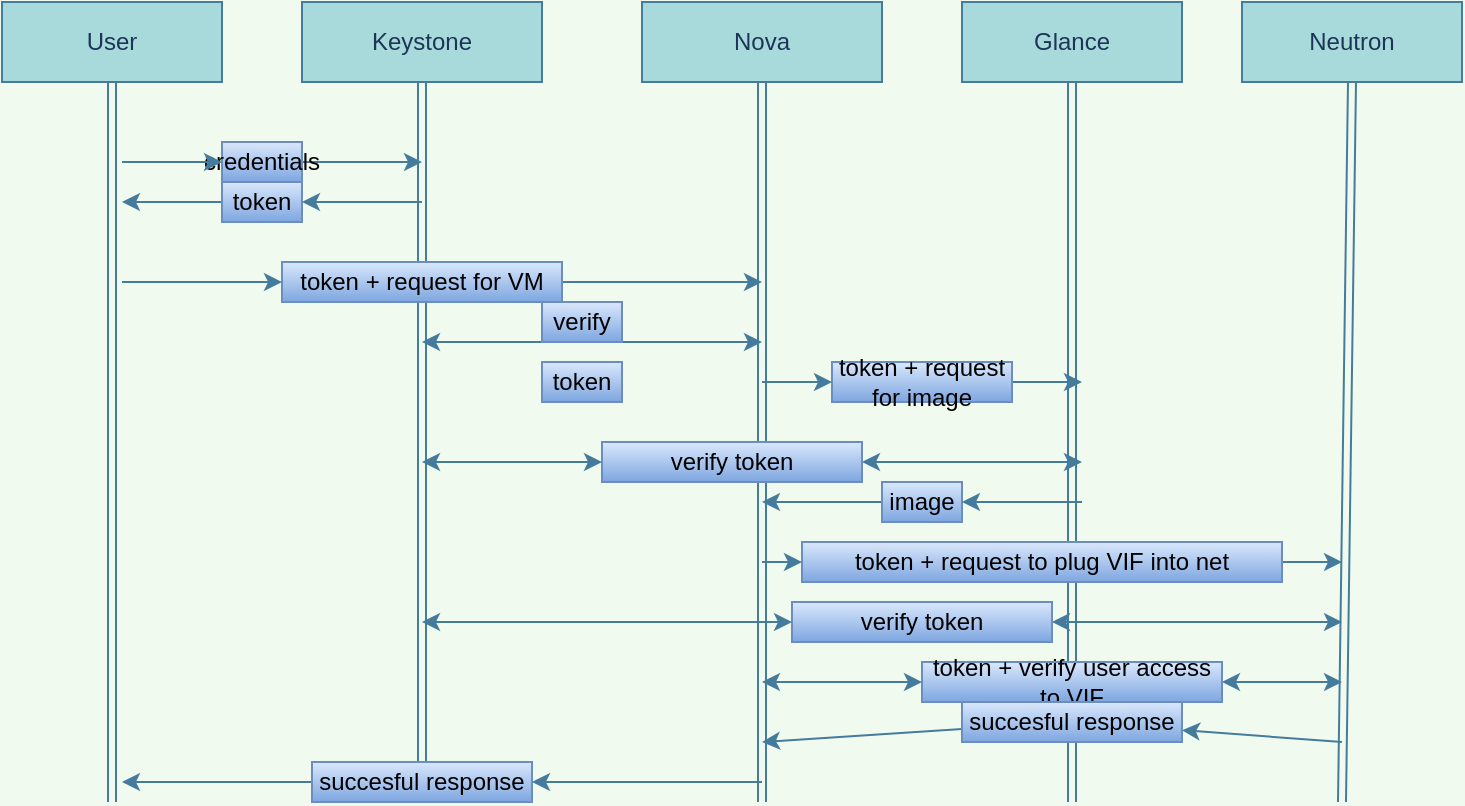 <mxfile version="13.10.9" type="github">
  <diagram id="y5fudxtrOrbWpN04Q-Sm" name="Page-1">
    <mxGraphModel dx="803" dy="465" grid="1" gridSize="10" guides="1" tooltips="1" connect="1" arrows="1" fold="1" page="1" pageScale="1" pageWidth="850" pageHeight="1100" background="#F1FAEE" math="0" shadow="0">
      <root>
        <mxCell id="0" />
        <mxCell id="1" parent="0" />
        <mxCell id="X_ScjiIuByMzZCkQabom-1" value="User" style="rounded=0;whiteSpace=wrap;html=1;fillColor=#A8DADC;strokeColor=#457B9D;fontColor=#1D3557;" vertex="1" parent="1">
          <mxGeometry x="50" y="40" width="110" height="40" as="geometry" />
        </mxCell>
        <mxCell id="X_ScjiIuByMzZCkQabom-2" value="Keystone" style="rounded=0;whiteSpace=wrap;html=1;sketch=0;strokeColor=#457B9D;fillColor=#A8DADC;fontColor=#1D3557;" vertex="1" parent="1">
          <mxGeometry x="200" y="40" width="120" height="40" as="geometry" />
        </mxCell>
        <mxCell id="X_ScjiIuByMzZCkQabom-3" value="Nova" style="rounded=0;whiteSpace=wrap;html=1;sketch=0;strokeColor=#457B9D;fillColor=#A8DADC;fontColor=#1D3557;" vertex="1" parent="1">
          <mxGeometry x="370" y="40" width="120" height="40" as="geometry" />
        </mxCell>
        <mxCell id="X_ScjiIuByMzZCkQabom-4" value="" style="shape=link;html=1;strokeColor=#457B9D;fillColor=#A8DADC;fontColor=#1D3557;exitX=0.5;exitY=1;exitDx=0;exitDy=0;labelBackgroundColor=#F1FAEE;" edge="1" parent="1" source="X_ScjiIuByMzZCkQabom-1">
          <mxGeometry width="100" relative="1" as="geometry">
            <mxPoint x="360" y="240" as="sourcePoint" />
            <mxPoint x="105" y="440" as="targetPoint" />
          </mxGeometry>
        </mxCell>
        <mxCell id="X_ScjiIuByMzZCkQabom-5" value="" style="shape=link;html=1;strokeColor=#457B9D;fillColor=#A8DADC;fontColor=#1D3557;exitX=0.5;exitY=1;exitDx=0;exitDy=0;labelBackgroundColor=#F1FAEE;" edge="1" parent="1" source="X_ScjiIuByMzZCkQabom-17">
          <mxGeometry width="100" relative="1" as="geometry">
            <mxPoint x="115" y="90" as="sourcePoint" />
            <mxPoint x="260" y="440" as="targetPoint" />
          </mxGeometry>
        </mxCell>
        <mxCell id="X_ScjiIuByMzZCkQabom-6" value="" style="shape=link;html=1;strokeColor=#457B9D;fillColor=#A8DADC;fontColor=#1D3557;exitX=0.5;exitY=1;exitDx=0;exitDy=0;labelBackgroundColor=#F1FAEE;" edge="1" parent="1" source="X_ScjiIuByMzZCkQabom-3">
          <mxGeometry width="100" relative="1" as="geometry">
            <mxPoint x="410" y="90" as="sourcePoint" />
            <mxPoint x="430" y="440" as="targetPoint" />
          </mxGeometry>
        </mxCell>
        <mxCell id="X_ScjiIuByMzZCkQabom-7" value="Glance" style="rounded=0;whiteSpace=wrap;html=1;fillColor=#A8DADC;strokeColor=#457B9D;fontColor=#1D3557;" vertex="1" parent="1">
          <mxGeometry x="530" y="40" width="110" height="40" as="geometry" />
        </mxCell>
        <mxCell id="X_ScjiIuByMzZCkQabom-8" value="Neutron" style="rounded=0;whiteSpace=wrap;html=1;fillColor=#A8DADC;strokeColor=#457B9D;fontColor=#1D3557;" vertex="1" parent="1">
          <mxGeometry x="670" y="40" width="110" height="40" as="geometry" />
        </mxCell>
        <mxCell id="X_ScjiIuByMzZCkQabom-9" value="" style="shape=link;html=1;strokeColor=#457B9D;fillColor=#A8DADC;fontColor=#1D3557;exitX=0.5;exitY=1;exitDx=0;exitDy=0;labelBackgroundColor=#F1FAEE;" edge="1" parent="1" source="X_ScjiIuByMzZCkQabom-7">
          <mxGeometry width="100" relative="1" as="geometry">
            <mxPoint x="440" y="90" as="sourcePoint" />
            <mxPoint x="585" y="440" as="targetPoint" />
          </mxGeometry>
        </mxCell>
        <mxCell id="X_ScjiIuByMzZCkQabom-10" value="" style="shape=link;html=1;strokeColor=#457B9D;fillColor=#A8DADC;fontColor=#1D3557;exitX=0.5;exitY=1;exitDx=0;exitDy=0;labelBackgroundColor=#F1FAEE;" edge="1" parent="1" source="X_ScjiIuByMzZCkQabom-8">
          <mxGeometry width="100" relative="1" as="geometry">
            <mxPoint x="450" y="100" as="sourcePoint" />
            <mxPoint x="720" y="440" as="targetPoint" />
          </mxGeometry>
        </mxCell>
        <mxCell id="X_ScjiIuByMzZCkQabom-11" value="" style="endArrow=classic;html=1;strokeColor=#457B9D;fillColor=#A8DADC;fontColor=#1D3557;labelBackgroundColor=#F1FAEE;" edge="1" parent="1" source="X_ScjiIuByMzZCkQabom-12">
          <mxGeometry width="50" height="50" relative="1" as="geometry">
            <mxPoint x="110" y="120" as="sourcePoint" />
            <mxPoint x="260" y="120" as="targetPoint" />
          </mxGeometry>
        </mxCell>
        <mxCell id="X_ScjiIuByMzZCkQabom-13" value="" style="endArrow=classic;html=1;strokeColor=#457B9D;fillColor=#A8DADC;fontColor=#1D3557;labelBackgroundColor=#F1FAEE;" edge="1" parent="1" source="X_ScjiIuByMzZCkQabom-14">
          <mxGeometry width="50" height="50" relative="1" as="geometry">
            <mxPoint x="260" y="140" as="sourcePoint" />
            <mxPoint x="110" y="140" as="targetPoint" />
          </mxGeometry>
        </mxCell>
        <mxCell id="X_ScjiIuByMzZCkQabom-15" value="" style="endArrow=classic;html=1;strokeColor=#457B9D;fillColor=#A8DADC;fontColor=#1D3557;" edge="1" parent="1" source="X_ScjiIuByMzZCkQabom-17">
          <mxGeometry width="50" height="50" relative="1" as="geometry">
            <mxPoint x="110" y="180" as="sourcePoint" />
            <mxPoint x="430" y="180" as="targetPoint" />
          </mxGeometry>
        </mxCell>
        <mxCell id="X_ScjiIuByMzZCkQabom-18" value="" style="endArrow=classic;startArrow=classic;html=1;strokeColor=#457B9D;fillColor=#A8DADC;fontColor=#1D3557;" edge="1" parent="1">
          <mxGeometry width="50" height="50" relative="1" as="geometry">
            <mxPoint x="260" y="210" as="sourcePoint" />
            <mxPoint x="430" y="210" as="targetPoint" />
          </mxGeometry>
        </mxCell>
        <mxCell id="X_ScjiIuByMzZCkQabom-19" value="verify" style="text;html=1;strokeColor=#6c8ebf;fillColor=#dae8fc;align=center;verticalAlign=middle;whiteSpace=wrap;rounded=0;sketch=0;gradientColor=#7ea6e0;" vertex="1" parent="1">
          <mxGeometry x="320" y="190" width="40" height="20" as="geometry" />
        </mxCell>
        <mxCell id="X_ScjiIuByMzZCkQabom-20" value="token" style="text;html=1;strokeColor=#6c8ebf;fillColor=#dae8fc;align=center;verticalAlign=middle;whiteSpace=wrap;rounded=0;sketch=0;gradientColor=#7ea6e0;" vertex="1" parent="1">
          <mxGeometry x="320" y="220" width="40" height="20" as="geometry" />
        </mxCell>
        <mxCell id="X_ScjiIuByMzZCkQabom-21" value="" style="endArrow=classic;html=1;strokeColor=#457B9D;fillColor=#A8DADC;fontColor=#1D3557;" edge="1" parent="1" source="X_ScjiIuByMzZCkQabom-22">
          <mxGeometry width="50" height="50" relative="1" as="geometry">
            <mxPoint x="430" y="230" as="sourcePoint" />
            <mxPoint x="590" y="230" as="targetPoint" />
          </mxGeometry>
        </mxCell>
        <mxCell id="X_ScjiIuByMzZCkQabom-23" value="" style="endArrow=classic;startArrow=classic;html=1;strokeColor=#457B9D;fillColor=#A8DADC;fontColor=#1D3557;" edge="1" parent="1" source="X_ScjiIuByMzZCkQabom-24">
          <mxGeometry width="50" height="50" relative="1" as="geometry">
            <mxPoint x="260" y="270" as="sourcePoint" />
            <mxPoint x="590" y="270" as="targetPoint" />
          </mxGeometry>
        </mxCell>
        <mxCell id="X_ScjiIuByMzZCkQabom-26" value="" style="endArrow=classic;html=1;strokeColor=#457B9D;fillColor=#A8DADC;fontColor=#1D3557;" edge="1" parent="1" source="X_ScjiIuByMzZCkQabom-27">
          <mxGeometry width="50" height="50" relative="1" as="geometry">
            <mxPoint x="590" y="290" as="sourcePoint" />
            <mxPoint x="430" y="290" as="targetPoint" />
          </mxGeometry>
        </mxCell>
        <mxCell id="X_ScjiIuByMzZCkQabom-28" value="" style="endArrow=classic;html=1;strokeColor=#457B9D;fillColor=#A8DADC;fontColor=#1D3557;" edge="1" parent="1" source="X_ScjiIuByMzZCkQabom-29">
          <mxGeometry width="50" height="50" relative="1" as="geometry">
            <mxPoint x="430" y="320" as="sourcePoint" />
            <mxPoint x="720" y="320" as="targetPoint" />
          </mxGeometry>
        </mxCell>
        <mxCell id="X_ScjiIuByMzZCkQabom-30" value="" style="endArrow=classic;startArrow=classic;html=1;strokeColor=#457B9D;fillColor=#A8DADC;fontColor=#1D3557;" edge="1" parent="1" source="X_ScjiIuByMzZCkQabom-32">
          <mxGeometry width="50" height="50" relative="1" as="geometry">
            <mxPoint x="260" y="350" as="sourcePoint" />
            <mxPoint x="720" y="350" as="targetPoint" />
          </mxGeometry>
        </mxCell>
        <mxCell id="X_ScjiIuByMzZCkQabom-33" value="" style="endArrow=classic;startArrow=classic;html=1;strokeColor=#457B9D;fillColor=#A8DADC;fontColor=#1D3557;" edge="1" parent="1" source="X_ScjiIuByMzZCkQabom-34">
          <mxGeometry width="50" height="50" relative="1" as="geometry">
            <mxPoint x="430" y="380" as="sourcePoint" />
            <mxPoint x="720" y="380" as="targetPoint" />
          </mxGeometry>
        </mxCell>
        <mxCell id="X_ScjiIuByMzZCkQabom-34" value="token + verify user access to VIF" style="text;html=1;strokeColor=#6c8ebf;fillColor=#dae8fc;align=center;verticalAlign=middle;whiteSpace=wrap;rounded=0;sketch=0;gradientColor=#7ea6e0;" vertex="1" parent="1">
          <mxGeometry x="510" y="370" width="150" height="20" as="geometry" />
        </mxCell>
        <mxCell id="X_ScjiIuByMzZCkQabom-35" value="" style="endArrow=classic;startArrow=classic;html=1;strokeColor=#457B9D;fillColor=#A8DADC;fontColor=#1D3557;" edge="1" parent="1" target="X_ScjiIuByMzZCkQabom-34">
          <mxGeometry width="50" height="50" relative="1" as="geometry">
            <mxPoint x="430" y="380" as="sourcePoint" />
            <mxPoint x="720" y="380" as="targetPoint" />
          </mxGeometry>
        </mxCell>
        <mxCell id="X_ScjiIuByMzZCkQabom-22" value="token + request for image" style="text;html=1;strokeColor=#6c8ebf;fillColor=#dae8fc;align=center;verticalAlign=middle;whiteSpace=wrap;rounded=0;sketch=0;gradientColor=#7ea6e0;" vertex="1" parent="1">
          <mxGeometry x="465" y="220" width="90" height="20" as="geometry" />
        </mxCell>
        <mxCell id="X_ScjiIuByMzZCkQabom-36" value="" style="endArrow=classic;html=1;strokeColor=#457B9D;fillColor=#A8DADC;fontColor=#1D3557;" edge="1" parent="1" target="X_ScjiIuByMzZCkQabom-22">
          <mxGeometry width="50" height="50" relative="1" as="geometry">
            <mxPoint x="430" y="230" as="sourcePoint" />
            <mxPoint x="590" y="230" as="targetPoint" />
          </mxGeometry>
        </mxCell>
        <mxCell id="X_ScjiIuByMzZCkQabom-37" value="" style="shape=link;html=1;strokeColor=#457B9D;fillColor=#A8DADC;fontColor=#1D3557;exitX=0.5;exitY=1;exitDx=0;exitDy=0;labelBackgroundColor=#F1FAEE;" edge="1" parent="1" source="X_ScjiIuByMzZCkQabom-2" target="X_ScjiIuByMzZCkQabom-17">
          <mxGeometry width="100" relative="1" as="geometry">
            <mxPoint x="260" y="80" as="sourcePoint" />
            <mxPoint x="260" y="440" as="targetPoint" />
          </mxGeometry>
        </mxCell>
        <mxCell id="X_ScjiIuByMzZCkQabom-17" value="token + request for VM" style="text;html=1;strokeColor=#6c8ebf;fillColor=#dae8fc;align=center;verticalAlign=middle;whiteSpace=wrap;rounded=0;sketch=0;gradientColor=#7ea6e0;" vertex="1" parent="1">
          <mxGeometry x="190" y="170" width="140" height="20" as="geometry" />
        </mxCell>
        <mxCell id="X_ScjiIuByMzZCkQabom-38" value="" style="endArrow=classic;html=1;strokeColor=#457B9D;fillColor=#A8DADC;fontColor=#1D3557;" edge="1" parent="1" target="X_ScjiIuByMzZCkQabom-17">
          <mxGeometry width="50" height="50" relative="1" as="geometry">
            <mxPoint x="110" y="180" as="sourcePoint" />
            <mxPoint x="430" y="180" as="targetPoint" />
          </mxGeometry>
        </mxCell>
        <mxCell id="X_ScjiIuByMzZCkQabom-14" value="token" style="text;html=1;strokeColor=#6c8ebf;fillColor=#dae8fc;align=center;verticalAlign=middle;whiteSpace=wrap;rounded=0;sketch=0;gradientColor=#7ea6e0;" vertex="1" parent="1">
          <mxGeometry x="160" y="130" width="40" height="20" as="geometry" />
        </mxCell>
        <mxCell id="X_ScjiIuByMzZCkQabom-39" value="" style="endArrow=classic;html=1;strokeColor=#457B9D;fillColor=#A8DADC;fontColor=#1D3557;labelBackgroundColor=#F1FAEE;" edge="1" parent="1" target="X_ScjiIuByMzZCkQabom-14">
          <mxGeometry width="50" height="50" relative="1" as="geometry">
            <mxPoint x="260" y="140" as="sourcePoint" />
            <mxPoint x="110" y="140" as="targetPoint" />
          </mxGeometry>
        </mxCell>
        <mxCell id="X_ScjiIuByMzZCkQabom-12" value="credentials" style="text;html=1;strokeColor=#6c8ebf;fillColor=#dae8fc;align=center;verticalAlign=middle;whiteSpace=wrap;rounded=0;sketch=0;gradientColor=#7ea6e0;" vertex="1" parent="1">
          <mxGeometry x="160" y="110" width="40" height="20" as="geometry" />
        </mxCell>
        <mxCell id="X_ScjiIuByMzZCkQabom-40" value="" style="endArrow=classic;html=1;strokeColor=#457B9D;fillColor=#A8DADC;fontColor=#1D3557;labelBackgroundColor=#F1FAEE;" edge="1" parent="1" target="X_ScjiIuByMzZCkQabom-12">
          <mxGeometry width="50" height="50" relative="1" as="geometry">
            <mxPoint x="110" y="120" as="sourcePoint" />
            <mxPoint x="260" y="120" as="targetPoint" />
          </mxGeometry>
        </mxCell>
        <mxCell id="X_ScjiIuByMzZCkQabom-24" value="verify token" style="text;html=1;strokeColor=#6c8ebf;fillColor=#dae8fc;align=center;verticalAlign=middle;whiteSpace=wrap;rounded=0;sketch=0;gradientColor=#7ea6e0;" vertex="1" parent="1">
          <mxGeometry x="350" y="260" width="130" height="20" as="geometry" />
        </mxCell>
        <mxCell id="X_ScjiIuByMzZCkQabom-41" value="" style="endArrow=classic;startArrow=classic;html=1;strokeColor=#457B9D;fillColor=#A8DADC;fontColor=#1D3557;" edge="1" parent="1" target="X_ScjiIuByMzZCkQabom-24">
          <mxGeometry width="50" height="50" relative="1" as="geometry">
            <mxPoint x="260" y="270" as="sourcePoint" />
            <mxPoint x="590" y="270" as="targetPoint" />
          </mxGeometry>
        </mxCell>
        <mxCell id="X_ScjiIuByMzZCkQabom-27" value="image" style="text;html=1;strokeColor=#6c8ebf;fillColor=#dae8fc;align=center;verticalAlign=middle;whiteSpace=wrap;rounded=0;sketch=0;gradientColor=#7ea6e0;" vertex="1" parent="1">
          <mxGeometry x="490" y="280" width="40" height="20" as="geometry" />
        </mxCell>
        <mxCell id="X_ScjiIuByMzZCkQabom-42" value="" style="endArrow=classic;html=1;strokeColor=#457B9D;fillColor=#A8DADC;fontColor=#1D3557;" edge="1" parent="1" target="X_ScjiIuByMzZCkQabom-27">
          <mxGeometry width="50" height="50" relative="1" as="geometry">
            <mxPoint x="590" y="290" as="sourcePoint" />
            <mxPoint x="430" y="290" as="targetPoint" />
          </mxGeometry>
        </mxCell>
        <mxCell id="X_ScjiIuByMzZCkQabom-29" value="token + request to plug VIF into net" style="text;html=1;strokeColor=#6c8ebf;fillColor=#dae8fc;align=center;verticalAlign=middle;whiteSpace=wrap;rounded=0;sketch=0;gradientColor=#7ea6e0;" vertex="1" parent="1">
          <mxGeometry x="450" y="310" width="240" height="20" as="geometry" />
        </mxCell>
        <mxCell id="X_ScjiIuByMzZCkQabom-43" value="" style="endArrow=classic;html=1;strokeColor=#457B9D;fillColor=#A8DADC;fontColor=#1D3557;" edge="1" parent="1" target="X_ScjiIuByMzZCkQabom-29">
          <mxGeometry width="50" height="50" relative="1" as="geometry">
            <mxPoint x="430" y="320" as="sourcePoint" />
            <mxPoint x="720" y="320" as="targetPoint" />
          </mxGeometry>
        </mxCell>
        <mxCell id="X_ScjiIuByMzZCkQabom-32" value="verify token" style="text;html=1;strokeColor=#6c8ebf;fillColor=#dae8fc;align=center;verticalAlign=middle;whiteSpace=wrap;rounded=0;sketch=0;gradientColor=#7ea6e0;" vertex="1" parent="1">
          <mxGeometry x="445" y="340" width="130" height="20" as="geometry" />
        </mxCell>
        <mxCell id="X_ScjiIuByMzZCkQabom-44" value="" style="endArrow=classic;startArrow=classic;html=1;strokeColor=#457B9D;fillColor=#A8DADC;fontColor=#1D3557;" edge="1" parent="1" target="X_ScjiIuByMzZCkQabom-32">
          <mxGeometry width="50" height="50" relative="1" as="geometry">
            <mxPoint x="260" y="350" as="sourcePoint" />
            <mxPoint x="720" y="350" as="targetPoint" />
          </mxGeometry>
        </mxCell>
        <mxCell id="X_ScjiIuByMzZCkQabom-45" value="" style="endArrow=classic;html=1;strokeColor=#457B9D;fillColor=#A8DADC;fontColor=#1D3557;" edge="1" parent="1" source="X_ScjiIuByMzZCkQabom-47">
          <mxGeometry width="50" height="50" relative="1" as="geometry">
            <mxPoint x="720" y="400" as="sourcePoint" />
            <mxPoint x="430" y="410" as="targetPoint" />
          </mxGeometry>
        </mxCell>
        <mxCell id="X_ScjiIuByMzZCkQabom-47" value="succesful response" style="text;html=1;strokeColor=#6c8ebf;fillColor=#dae8fc;align=center;verticalAlign=middle;whiteSpace=wrap;rounded=0;sketch=0;gradientColor=#7ea6e0;" vertex="1" parent="1">
          <mxGeometry x="530" y="390" width="110" height="20" as="geometry" />
        </mxCell>
        <mxCell id="X_ScjiIuByMzZCkQabom-48" value="" style="endArrow=classic;html=1;strokeColor=#457B9D;fillColor=#A8DADC;fontColor=#1D3557;" edge="1" parent="1" target="X_ScjiIuByMzZCkQabom-47">
          <mxGeometry width="50" height="50" relative="1" as="geometry">
            <mxPoint x="720" y="410" as="sourcePoint" />
            <mxPoint x="430" y="400" as="targetPoint" />
          </mxGeometry>
        </mxCell>
        <mxCell id="X_ScjiIuByMzZCkQabom-50" value="" style="endArrow=classic;html=1;strokeColor=#457B9D;fillColor=#A8DADC;fontColor=#1D3557;" edge="1" parent="1" source="X_ScjiIuByMzZCkQabom-51">
          <mxGeometry width="50" height="50" relative="1" as="geometry">
            <mxPoint x="430" y="430" as="sourcePoint" />
            <mxPoint x="110" y="430" as="targetPoint" />
          </mxGeometry>
        </mxCell>
        <mxCell id="X_ScjiIuByMzZCkQabom-51" value="succesful response" style="text;html=1;strokeColor=#6c8ebf;fillColor=#dae8fc;align=center;verticalAlign=middle;whiteSpace=wrap;rounded=0;sketch=0;gradientColor=#7ea6e0;" vertex="1" parent="1">
          <mxGeometry x="205" y="420" width="110" height="20" as="geometry" />
        </mxCell>
        <mxCell id="X_ScjiIuByMzZCkQabom-52" value="" style="endArrow=classic;html=1;strokeColor=#457B9D;fillColor=#A8DADC;fontColor=#1D3557;" edge="1" parent="1" target="X_ScjiIuByMzZCkQabom-51">
          <mxGeometry width="50" height="50" relative="1" as="geometry">
            <mxPoint x="430" y="430" as="sourcePoint" />
            <mxPoint x="110" y="430" as="targetPoint" />
          </mxGeometry>
        </mxCell>
      </root>
    </mxGraphModel>
  </diagram>
</mxfile>
